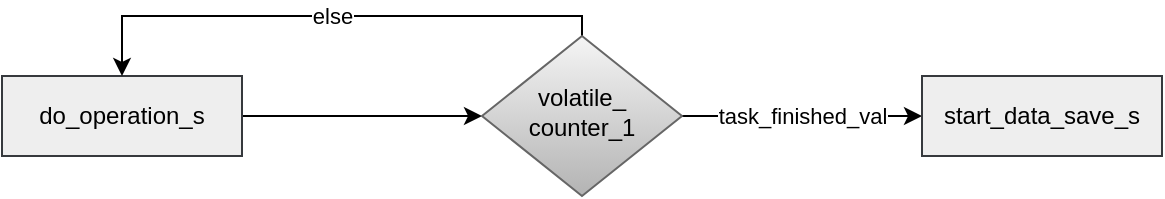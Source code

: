 <mxfile version="13.6.2" type="device"><diagram id="x8XfDQcXQ8l3EStOFGqo" name="Page-1"><mxGraphModel dx="760" dy="561" grid="1" gridSize="10" guides="1" tooltips="1" connect="1" arrows="1" fold="1" page="1" pageScale="1" pageWidth="827" pageHeight="1169" math="0" shadow="0"><root><mxCell id="0"/><mxCell id="1" parent="0"/><mxCell id="h9S8Cc6oF2c-kMlz7zmO-1" style="edgeStyle=orthogonalEdgeStyle;rounded=0;orthogonalLoop=1;jettySize=auto;html=1;exitX=1;exitY=0.5;exitDx=0;exitDy=0;entryX=0;entryY=0.5;entryDx=0;entryDy=0;" edge="1" parent="1" source="h9S8Cc6oF2c-kMlz7zmO-2" target="h9S8Cc6oF2c-kMlz7zmO-5"><mxGeometry relative="1" as="geometry"/></mxCell><mxCell id="h9S8Cc6oF2c-kMlz7zmO-2" value="do_operation_s" style="rounded=0;whiteSpace=wrap;html=1;fontSize=12;glass=0;strokeWidth=1;shadow=0;fillColor=#eeeeee;strokeColor=#36393d;" vertex="1" parent="1"><mxGeometry x="160" y="230" width="120" height="40" as="geometry"/></mxCell><mxCell id="h9S8Cc6oF2c-kMlz7zmO-3" value="else" style="edgeStyle=orthogonalEdgeStyle;rounded=0;orthogonalLoop=1;jettySize=auto;html=1;exitX=0.5;exitY=0;exitDx=0;exitDy=0;entryX=0.5;entryY=0;entryDx=0;entryDy=0;" edge="1" parent="1" source="h9S8Cc6oF2c-kMlz7zmO-5" target="h9S8Cc6oF2c-kMlz7zmO-2"><mxGeometry relative="1" as="geometry"><Array as="points"><mxPoint x="450" y="200"/><mxPoint x="220" y="200"/></Array></mxGeometry></mxCell><mxCell id="h9S8Cc6oF2c-kMlz7zmO-4" value="task_finished_val" style="edgeStyle=orthogonalEdgeStyle;rounded=0;orthogonalLoop=1;jettySize=auto;html=1;exitX=1;exitY=0.5;exitDx=0;exitDy=0;entryX=0;entryY=0.5;entryDx=0;entryDy=0;" edge="1" parent="1" source="h9S8Cc6oF2c-kMlz7zmO-5" target="h9S8Cc6oF2c-kMlz7zmO-6"><mxGeometry relative="1" as="geometry"/></mxCell><mxCell id="h9S8Cc6oF2c-kMlz7zmO-5" value="volatile_&lt;br&gt;counter_1" style="rhombus;whiteSpace=wrap;html=1;shadow=0;fontFamily=Helvetica;fontSize=12;align=center;strokeWidth=1;spacing=6;spacingTop=-4;fillColor=#f5f5f5;strokeColor=#666666;gradientColor=#b3b3b3;" vertex="1" parent="1"><mxGeometry x="400" y="210" width="100" height="80" as="geometry"/></mxCell><mxCell id="h9S8Cc6oF2c-kMlz7zmO-6" value="start_data_save_s" style="rounded=0;whiteSpace=wrap;html=1;fontSize=12;glass=0;strokeWidth=1;shadow=0;fillColor=#eeeeee;strokeColor=#36393d;" vertex="1" parent="1"><mxGeometry x="620" y="230" width="120" height="40" as="geometry"/></mxCell></root></mxGraphModel></diagram></mxfile>